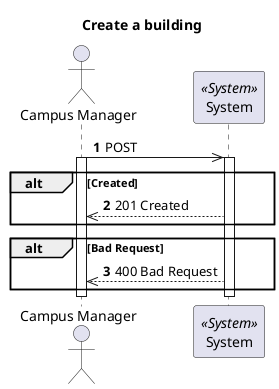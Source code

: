 @startuml
'https://plantuml.com/sequence-diagram

autonumber
skinparam packageStyle rect

title Create a building

actor "Campus Manager" as CM
participant "System" as Sys <<System>>

CM->> Sys : POST

activate CM

activate Sys
    alt Created
        CM<<--Sys : 201 Created
    end

    alt Bad Request
        CM<<--Sys : 400 Bad Request
    end

 deactivate CM
deactivate Sys


@enduml
